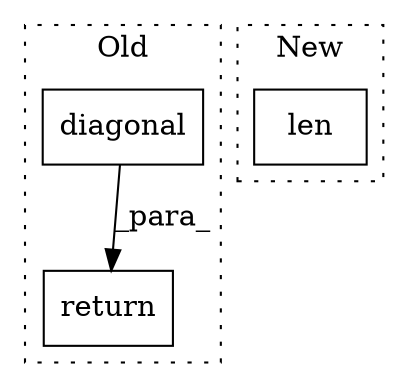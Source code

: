 digraph G {
subgraph cluster0 {
1 [label="diagonal" a="32" s="423" l="10" shape="box"];
3 [label="return" a="41" s="465" l="7" shape="box"];
label = "Old";
style="dotted";
}
subgraph cluster1 {
2 [label="len" a="32" s="635,644" l="4,1" shape="box"];
label = "New";
style="dotted";
}
1 -> 3 [label="_para_"];
}
